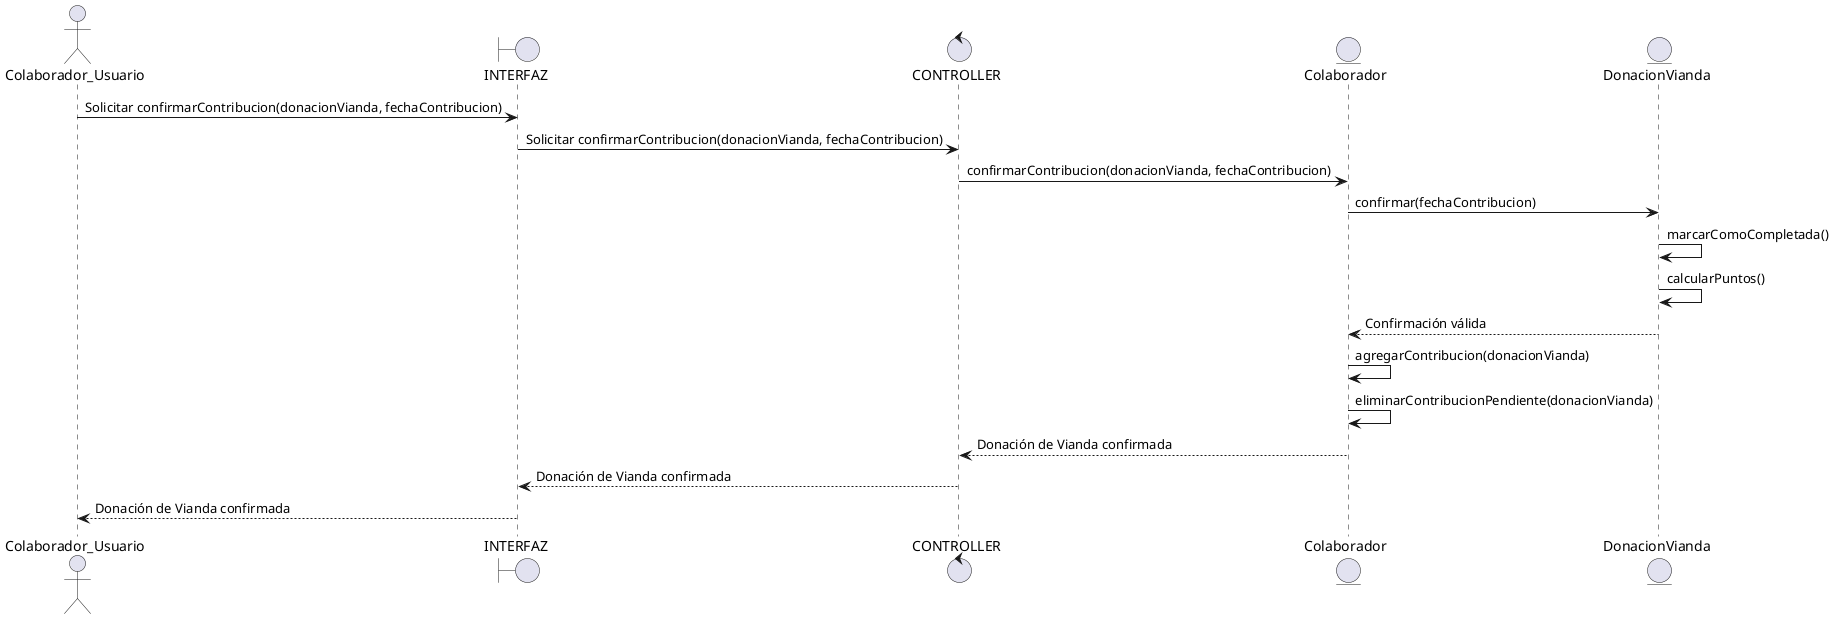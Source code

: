 @startuml donar_vianda_confirmar
actor Colaborador_Usuario as User
boundary INTERFAZ
control CONTROLLER
entity "Colaborador" as Colaborador
entity "DonacionVianda" as DonacionVianda

User -> INTERFAZ: Solicitar confirmarContribucion(donacionVianda, fechaContribucion)
INTERFAZ -> CONTROLLER: Solicitar confirmarContribucion(donacionVianda, fechaContribucion)
CONTROLLER -> Colaborador: confirmarContribucion(donacionVianda, fechaContribucion)
Colaborador -> DonacionVianda: confirmar(fechaContribucion)
DonacionVianda -> DonacionVianda: marcarComoCompletada()
DonacionVianda -> DonacionVianda: calcularPuntos()
DonacionVianda --> Colaborador: Confirmación válida
Colaborador -> Colaborador: agregarContribucion(donacionVianda)
Colaborador -> Colaborador: eliminarContribucionPendiente(donacionVianda)
Colaborador --> CONTROLLER: Donación de Vianda confirmada
CONTROLLER --> INTERFAZ: Donación de Vianda confirmada
INTERFAZ --> User: Donación de Vianda confirmada
@enduml